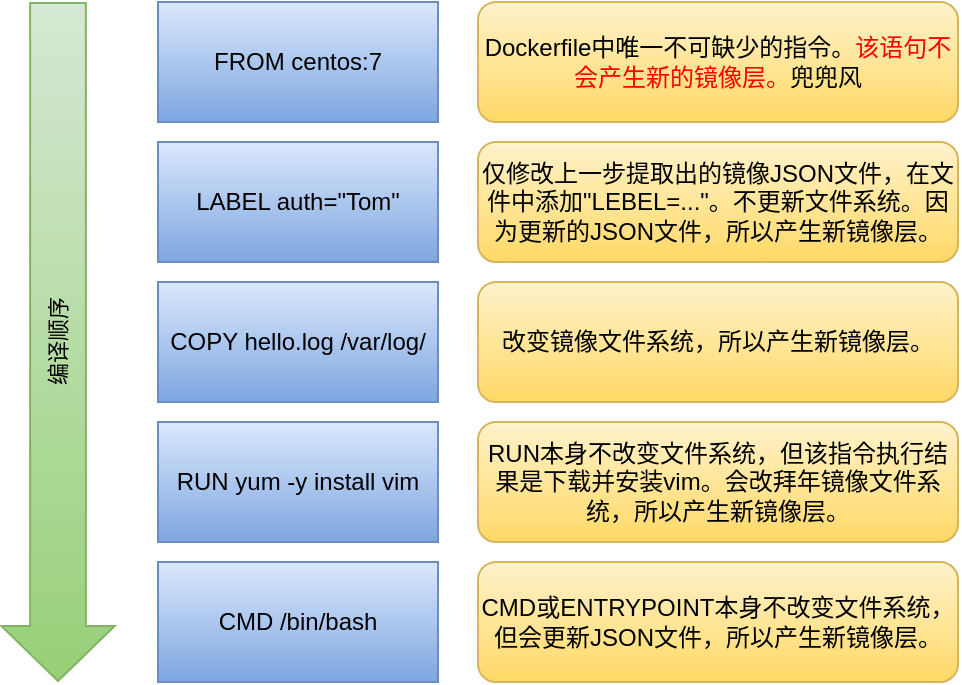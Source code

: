 <mxfile version="21.2.8" type="device" pages="2">
  <diagram name="镜像生成过程" id="2p9RjubmjUR03VWtuXiu">
    <mxGraphModel dx="853" dy="589" grid="1" gridSize="10" guides="1" tooltips="1" connect="1" arrows="1" fold="1" page="1" pageScale="1" pageWidth="827" pageHeight="1169" math="0" shadow="0">
      <root>
        <mxCell id="0" />
        <mxCell id="1" parent="0" />
        <mxCell id="rb-zn7ehhzcilgUQOnAS-1" value="FROM centos:7" style="rounded=0;whiteSpace=wrap;html=1;fillColor=#dae8fc;gradientColor=#7ea6e0;strokeColor=#6c8ebf;" parent="1" vertex="1">
          <mxGeometry x="280" y="420" width="140" height="60" as="geometry" />
        </mxCell>
        <mxCell id="rb-zn7ehhzcilgUQOnAS-2" value="LABEL auth=&quot;Tom&quot;" style="rounded=0;whiteSpace=wrap;html=1;fillColor=#dae8fc;gradientColor=#7ea6e0;strokeColor=#6c8ebf;" parent="1" vertex="1">
          <mxGeometry x="280" y="490" width="140" height="60" as="geometry" />
        </mxCell>
        <mxCell id="rb-zn7ehhzcilgUQOnAS-3" value="COPY hello.log /var/log/" style="rounded=0;whiteSpace=wrap;html=1;fillColor=#dae8fc;gradientColor=#7ea6e0;strokeColor=#6c8ebf;" parent="1" vertex="1">
          <mxGeometry x="280" y="560" width="140" height="60" as="geometry" />
        </mxCell>
        <mxCell id="rb-zn7ehhzcilgUQOnAS-4" value="RUN yum -y install vim" style="rounded=0;whiteSpace=wrap;html=1;fillColor=#dae8fc;gradientColor=#7ea6e0;strokeColor=#6c8ebf;" parent="1" vertex="1">
          <mxGeometry x="280" y="630" width="140" height="60" as="geometry" />
        </mxCell>
        <mxCell id="rb-zn7ehhzcilgUQOnAS-5" value="CMD /bin/bash" style="rounded=0;whiteSpace=wrap;html=1;fillColor=#dae8fc;gradientColor=#7ea6e0;strokeColor=#6c8ebf;" parent="1" vertex="1">
          <mxGeometry x="280" y="700" width="140" height="60" as="geometry" />
        </mxCell>
        <mxCell id="rb-zn7ehhzcilgUQOnAS-8" value="Dockerfile中唯一不可缺少的指令。&lt;font color=&quot;#ff0000&quot;&gt;该语句不会产生新的镜像层。&lt;/font&gt;兜兜风" style="rounded=1;whiteSpace=wrap;html=1;fillColor=#fff2cc;gradientColor=#ffd966;strokeColor=#d6b656;" parent="1" vertex="1">
          <mxGeometry x="440" y="420" width="240" height="60" as="geometry" />
        </mxCell>
        <mxCell id="HcQf9rBME8wVuHY0WxEL-1" value="仅修改上一步提取出的镜像JSON文件，在文件中添加&quot;LEBEL=...&quot;。不更新文件系统。因为更新的JSON文件，所以产生新镜像层。" style="rounded=1;whiteSpace=wrap;html=1;fillColor=#fff2cc;gradientColor=#ffd966;strokeColor=#d6b656;" vertex="1" parent="1">
          <mxGeometry x="440" y="490" width="240" height="60" as="geometry" />
        </mxCell>
        <mxCell id="nQ6l53W6aGRdywiJQQua-1" value="改变镜像文件系统，所以产生新镜像层。" style="rounded=1;whiteSpace=wrap;html=1;fillColor=#fff2cc;gradientColor=#ffd966;strokeColor=#d6b656;" vertex="1" parent="1">
          <mxGeometry x="440" y="560" width="240" height="60" as="geometry" />
        </mxCell>
        <mxCell id="nQ6l53W6aGRdywiJQQua-2" value="RUN本身不改变文件系统，但该指令执行结果是下载并安装vim。会改拜年镜像文件系统，所以产生新镜像层。" style="rounded=1;whiteSpace=wrap;html=1;fillColor=#fff2cc;gradientColor=#ffd966;strokeColor=#d6b656;" vertex="1" parent="1">
          <mxGeometry x="440" y="630" width="240" height="60" as="geometry" />
        </mxCell>
        <mxCell id="31R6zXe9aDPenXTZmZi8-1" value="CMD或ENTRYPOINT本身不改变文件系统，但会更新JSON文件，所以产生新镜像层。" style="rounded=1;whiteSpace=wrap;html=1;fillColor=#fff2cc;gradientColor=#ffd966;strokeColor=#d6b656;" vertex="1" parent="1">
          <mxGeometry x="440" y="700" width="240" height="60" as="geometry" />
        </mxCell>
        <mxCell id="31R6zXe9aDPenXTZmZi8-2" value="编译顺序" style="shape=flexArrow;endArrow=classic;html=1;rounded=0;endWidth=27.857;endSize=8.836;width=27.857;horizontal=0;verticalAlign=middle;fillColor=#d5e8d4;gradientColor=#97d077;strokeColor=#82b366;labelBackgroundColor=none;" edge="1" parent="1">
          <mxGeometry width="50" height="50" relative="1" as="geometry">
            <mxPoint x="230" y="420" as="sourcePoint" />
            <mxPoint x="230" y="760" as="targetPoint" />
          </mxGeometry>
        </mxCell>
      </root>
    </mxGraphModel>
  </diagram>
  <diagram id="a9zAA-iNf3n8CZ6DMFAG" name="镜像组成">
    <mxGraphModel dx="-340" dy="-833" grid="1" gridSize="10" guides="1" tooltips="1" connect="1" arrows="1" fold="1" page="1" pageScale="1" pageWidth="827" pageHeight="1169" math="0" shadow="0">
      <root>
        <mxCell id="0" />
        <mxCell id="1" parent="0" />
        <mxCell id="hBq01CQ6Xy03TYXitsBO-5" value="ImageID" style="rounded=0;whiteSpace=wrap;html=1;verticalAlign=top;fillColor=#dae8fc;gradientColor=#7ea6e0;strokeColor=#6c8ebf;" parent="1" vertex="1">
          <mxGeometry x="1117.5" y="1310" width="145" height="210" as="geometry" />
        </mxCell>
        <mxCell id="hBq01CQ6Xy03TYXitsBO-1" value="文件系统" style="rounded=0;whiteSpace=wrap;html=1;fillColor=#f5f5f5;gradientColor=#b3b3b3;strokeColor=#666666;" parent="1" vertex="1">
          <mxGeometry x="1130" y="1340" width="120" height="60" as="geometry" />
        </mxCell>
        <mxCell id="hBq01CQ6Xy03TYXitsBO-2" value="JSON文件" style="rounded=0;whiteSpace=wrap;html=1;verticalAlign=top;fillColor=#f8cecc;gradientColor=#ea6b66;strokeColor=#b85450;" parent="1" vertex="1">
          <mxGeometry x="1130" y="1410" width="120" height="100" as="geometry" />
        </mxCell>
        <mxCell id="hBq01CQ6Xy03TYXitsBO-3" value="父镜像信息" style="rounded=1;whiteSpace=wrap;html=1;fillColor=#d5e8d4;gradientColor=#97d077;strokeColor=#82b366;" parent="1" vertex="1">
          <mxGeometry x="1145" y="1440" width="90" height="20" as="geometry" />
        </mxCell>
        <mxCell id="hBq01CQ6Xy03TYXitsBO-4" value="在父镜像上做的操作" style="rounded=1;whiteSpace=wrap;html=1;fillColor=#fff2cc;gradientColor=#ffd966;strokeColor=#d6b656;" parent="1" vertex="1">
          <mxGeometry x="1145" y="1470" width="90" height="30" as="geometry" />
        </mxCell>
      </root>
    </mxGraphModel>
  </diagram>
</mxfile>
